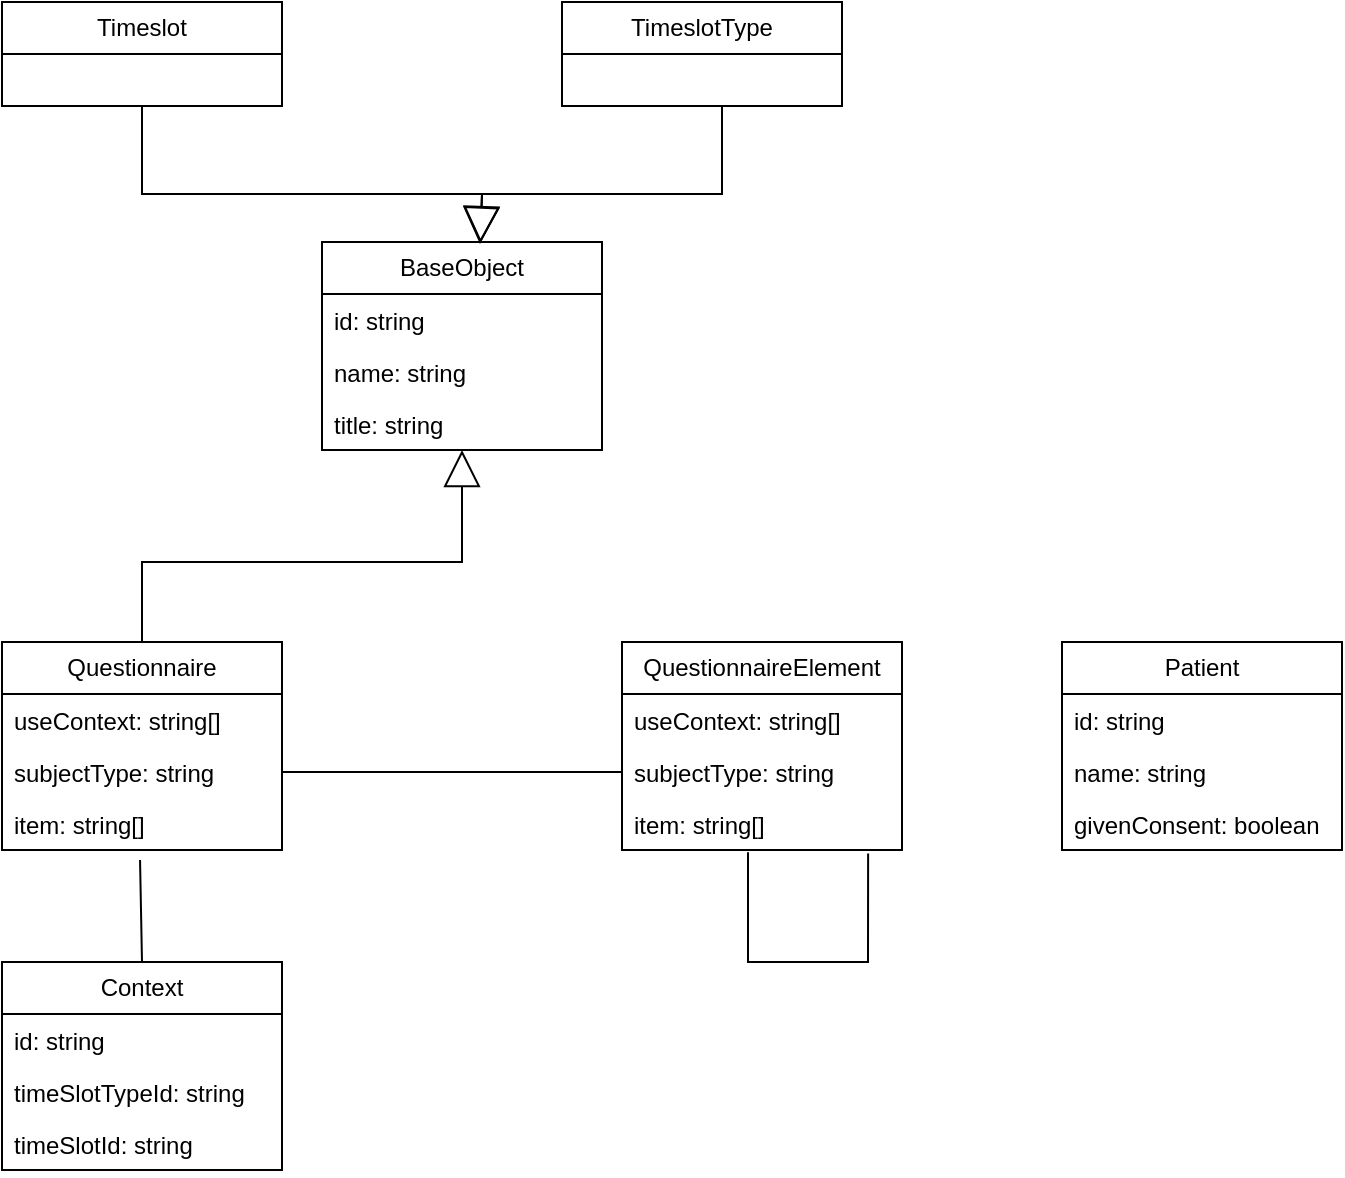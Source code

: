 <mxfile version="22.0.4" type="device">
  <diagram name="Seite-1" id="6eKCaiLgtYtoxZPO9Bs-">
    <mxGraphModel dx="1434" dy="754" grid="1" gridSize="10" guides="1" tooltips="1" connect="1" arrows="1" fold="1" page="1" pageScale="1" pageWidth="827" pageHeight="1169" math="0" shadow="0">
      <root>
        <mxCell id="0" />
        <mxCell id="1" parent="0" />
        <mxCell id="gF0RpljvAAI6qkGw8h9S-1" value="BaseObject" style="swimlane;fontStyle=0;childLayout=stackLayout;horizontal=1;startSize=26;fillColor=none;horizontalStack=0;resizeParent=1;resizeParentMax=0;resizeLast=0;collapsible=1;marginBottom=0;whiteSpace=wrap;html=1;" vertex="1" parent="1">
          <mxGeometry x="240" y="160" width="140" height="104" as="geometry" />
        </mxCell>
        <mxCell id="gF0RpljvAAI6qkGw8h9S-2" value="id: string" style="text;strokeColor=none;fillColor=none;align=left;verticalAlign=top;spacingLeft=4;spacingRight=4;overflow=hidden;rotatable=0;points=[[0,0.5],[1,0.5]];portConstraint=eastwest;whiteSpace=wrap;html=1;" vertex="1" parent="gF0RpljvAAI6qkGw8h9S-1">
          <mxGeometry y="26" width="140" height="26" as="geometry" />
        </mxCell>
        <mxCell id="gF0RpljvAAI6qkGw8h9S-5" value="name: string" style="text;strokeColor=none;fillColor=none;align=left;verticalAlign=top;spacingLeft=4;spacingRight=4;overflow=hidden;rotatable=0;points=[[0,0.5],[1,0.5]];portConstraint=eastwest;whiteSpace=wrap;html=1;" vertex="1" parent="gF0RpljvAAI6qkGw8h9S-1">
          <mxGeometry y="52" width="140" height="26" as="geometry" />
        </mxCell>
        <mxCell id="gF0RpljvAAI6qkGw8h9S-4" value="title: string" style="text;strokeColor=none;fillColor=none;align=left;verticalAlign=top;spacingLeft=4;spacingRight=4;overflow=hidden;rotatable=0;points=[[0,0.5],[1,0.5]];portConstraint=eastwest;whiteSpace=wrap;html=1;" vertex="1" parent="gF0RpljvAAI6qkGw8h9S-1">
          <mxGeometry y="78" width="140" height="26" as="geometry" />
        </mxCell>
        <mxCell id="gF0RpljvAAI6qkGw8h9S-6" value="Timeslot" style="swimlane;fontStyle=0;childLayout=stackLayout;horizontal=1;startSize=26;fillColor=none;horizontalStack=0;resizeParent=1;resizeParentMax=0;resizeLast=0;collapsible=1;marginBottom=0;whiteSpace=wrap;html=1;" vertex="1" parent="1">
          <mxGeometry x="80" y="40" width="140" height="52" as="geometry" />
        </mxCell>
        <mxCell id="gF0RpljvAAI6qkGw8h9S-10" value="TimeslotType" style="swimlane;fontStyle=0;childLayout=stackLayout;horizontal=1;startSize=26;fillColor=none;horizontalStack=0;resizeParent=1;resizeParentMax=0;resizeLast=0;collapsible=1;marginBottom=0;whiteSpace=wrap;html=1;" vertex="1" parent="1">
          <mxGeometry x="360" y="40" width="140" height="52" as="geometry" />
        </mxCell>
        <mxCell id="gF0RpljvAAI6qkGw8h9S-11" value="Context" style="swimlane;fontStyle=0;childLayout=stackLayout;horizontal=1;startSize=26;fillColor=none;horizontalStack=0;resizeParent=1;resizeParentMax=0;resizeLast=0;collapsible=1;marginBottom=0;whiteSpace=wrap;html=1;" vertex="1" parent="1">
          <mxGeometry x="80" y="520" width="140" height="104" as="geometry" />
        </mxCell>
        <mxCell id="gF0RpljvAAI6qkGw8h9S-12" value="id: string" style="text;strokeColor=none;fillColor=none;align=left;verticalAlign=top;spacingLeft=4;spacingRight=4;overflow=hidden;rotatable=0;points=[[0,0.5],[1,0.5]];portConstraint=eastwest;whiteSpace=wrap;html=1;" vertex="1" parent="gF0RpljvAAI6qkGw8h9S-11">
          <mxGeometry y="26" width="140" height="26" as="geometry" />
        </mxCell>
        <mxCell id="gF0RpljvAAI6qkGw8h9S-13" value="timeSlotTypeId: string" style="text;strokeColor=none;fillColor=none;align=left;verticalAlign=top;spacingLeft=4;spacingRight=4;overflow=hidden;rotatable=0;points=[[0,0.5],[1,0.5]];portConstraint=eastwest;whiteSpace=wrap;html=1;" vertex="1" parent="gF0RpljvAAI6qkGw8h9S-11">
          <mxGeometry y="52" width="140" height="26" as="geometry" />
        </mxCell>
        <mxCell id="gF0RpljvAAI6qkGw8h9S-14" value="timeSlotId: string" style="text;strokeColor=none;fillColor=none;align=left;verticalAlign=top;spacingLeft=4;spacingRight=4;overflow=hidden;rotatable=0;points=[[0,0.5],[1,0.5]];portConstraint=eastwest;whiteSpace=wrap;html=1;" vertex="1" parent="gF0RpljvAAI6qkGw8h9S-11">
          <mxGeometry y="78" width="140" height="26" as="geometry" />
        </mxCell>
        <mxCell id="gF0RpljvAAI6qkGw8h9S-19" value="Questionnaire" style="swimlane;fontStyle=0;childLayout=stackLayout;horizontal=1;startSize=26;fillColor=none;horizontalStack=0;resizeParent=1;resizeParentMax=0;resizeLast=0;collapsible=1;marginBottom=0;whiteSpace=wrap;html=1;" vertex="1" parent="1">
          <mxGeometry x="80" y="360" width="140" height="104" as="geometry" />
        </mxCell>
        <mxCell id="gF0RpljvAAI6qkGw8h9S-20" value="useContext: string[] " style="text;strokeColor=none;fillColor=none;align=left;verticalAlign=top;spacingLeft=4;spacingRight=4;overflow=hidden;rotatable=0;points=[[0,0.5],[1,0.5]];portConstraint=eastwest;whiteSpace=wrap;html=1;" vertex="1" parent="gF0RpljvAAI6qkGw8h9S-19">
          <mxGeometry y="26" width="140" height="26" as="geometry" />
        </mxCell>
        <mxCell id="gF0RpljvAAI6qkGw8h9S-21" value="subjectType: string" style="text;strokeColor=none;fillColor=none;align=left;verticalAlign=top;spacingLeft=4;spacingRight=4;overflow=hidden;rotatable=0;points=[[0,0.5],[1,0.5]];portConstraint=eastwest;whiteSpace=wrap;html=1;" vertex="1" parent="gF0RpljvAAI6qkGw8h9S-19">
          <mxGeometry y="52" width="140" height="26" as="geometry" />
        </mxCell>
        <mxCell id="gF0RpljvAAI6qkGw8h9S-22" value="item: string[]" style="text;strokeColor=none;fillColor=none;align=left;verticalAlign=top;spacingLeft=4;spacingRight=4;overflow=hidden;rotatable=0;points=[[0,0.5],[1,0.5]];portConstraint=eastwest;whiteSpace=wrap;html=1;" vertex="1" parent="gF0RpljvAAI6qkGw8h9S-19">
          <mxGeometry y="78" width="140" height="26" as="geometry" />
        </mxCell>
        <mxCell id="gF0RpljvAAI6qkGw8h9S-23" value="QuestionnaireElement" style="swimlane;fontStyle=0;childLayout=stackLayout;horizontal=1;startSize=26;fillColor=none;horizontalStack=0;resizeParent=1;resizeParentMax=0;resizeLast=0;collapsible=1;marginBottom=0;whiteSpace=wrap;html=1;" vertex="1" parent="1">
          <mxGeometry x="390" y="360" width="140" height="104" as="geometry" />
        </mxCell>
        <mxCell id="gF0RpljvAAI6qkGw8h9S-24" value="useContext: string[] " style="text;strokeColor=none;fillColor=none;align=left;verticalAlign=top;spacingLeft=4;spacingRight=4;overflow=hidden;rotatable=0;points=[[0,0.5],[1,0.5]];portConstraint=eastwest;whiteSpace=wrap;html=1;" vertex="1" parent="gF0RpljvAAI6qkGw8h9S-23">
          <mxGeometry y="26" width="140" height="26" as="geometry" />
        </mxCell>
        <mxCell id="gF0RpljvAAI6qkGw8h9S-25" value="subjectType: string" style="text;strokeColor=none;fillColor=none;align=left;verticalAlign=top;spacingLeft=4;spacingRight=4;overflow=hidden;rotatable=0;points=[[0,0.5],[1,0.5]];portConstraint=eastwest;whiteSpace=wrap;html=1;" vertex="1" parent="gF0RpljvAAI6qkGw8h9S-23">
          <mxGeometry y="52" width="140" height="26" as="geometry" />
        </mxCell>
        <mxCell id="gF0RpljvAAI6qkGw8h9S-26" value="item: string[]" style="text;strokeColor=none;fillColor=none;align=left;verticalAlign=top;spacingLeft=4;spacingRight=4;overflow=hidden;rotatable=0;points=[[0,0.5],[1,0.5]];portConstraint=eastwest;whiteSpace=wrap;html=1;" vertex="1" parent="gF0RpljvAAI6qkGw8h9S-23">
          <mxGeometry y="78" width="140" height="26" as="geometry" />
        </mxCell>
        <mxCell id="gF0RpljvAAI6qkGw8h9S-36" value="" style="endArrow=none;html=1;rounded=0;entryX=0.45;entryY=1.044;entryDx=0;entryDy=0;entryPerimeter=0;exitX=0.879;exitY=1.066;exitDx=0;exitDy=0;exitPerimeter=0;" edge="1" parent="gF0RpljvAAI6qkGw8h9S-23" source="gF0RpljvAAI6qkGw8h9S-26" target="gF0RpljvAAI6qkGw8h9S-26">
          <mxGeometry width="50" height="50" relative="1" as="geometry">
            <mxPoint x="140" y="160" as="sourcePoint" />
            <mxPoint x="90" y="140" as="targetPoint" />
            <Array as="points">
              <mxPoint x="123" y="160" />
              <mxPoint x="63" y="160" />
            </Array>
          </mxGeometry>
        </mxCell>
        <mxCell id="gF0RpljvAAI6qkGw8h9S-27" value="Patient" style="swimlane;fontStyle=0;childLayout=stackLayout;horizontal=1;startSize=26;fillColor=none;horizontalStack=0;resizeParent=1;resizeParentMax=0;resizeLast=0;collapsible=1;marginBottom=0;whiteSpace=wrap;html=1;" vertex="1" parent="1">
          <mxGeometry x="610" y="360" width="140" height="104" as="geometry" />
        </mxCell>
        <mxCell id="gF0RpljvAAI6qkGw8h9S-28" value="id: string" style="text;strokeColor=none;fillColor=none;align=left;verticalAlign=top;spacingLeft=4;spacingRight=4;overflow=hidden;rotatable=0;points=[[0,0.5],[1,0.5]];portConstraint=eastwest;whiteSpace=wrap;html=1;" vertex="1" parent="gF0RpljvAAI6qkGw8h9S-27">
          <mxGeometry y="26" width="140" height="26" as="geometry" />
        </mxCell>
        <mxCell id="gF0RpljvAAI6qkGw8h9S-29" value="name: string" style="text;strokeColor=none;fillColor=none;align=left;verticalAlign=top;spacingLeft=4;spacingRight=4;overflow=hidden;rotatable=0;points=[[0,0.5],[1,0.5]];portConstraint=eastwest;whiteSpace=wrap;html=1;" vertex="1" parent="gF0RpljvAAI6qkGw8h9S-27">
          <mxGeometry y="52" width="140" height="26" as="geometry" />
        </mxCell>
        <mxCell id="gF0RpljvAAI6qkGw8h9S-30" value="givenConsent: boolean" style="text;strokeColor=none;fillColor=none;align=left;verticalAlign=top;spacingLeft=4;spacingRight=4;overflow=hidden;rotatable=0;points=[[0,0.5],[1,0.5]];portConstraint=eastwest;whiteSpace=wrap;html=1;" vertex="1" parent="gF0RpljvAAI6qkGw8h9S-27">
          <mxGeometry y="78" width="140" height="26" as="geometry" />
        </mxCell>
        <mxCell id="gF0RpljvAAI6qkGw8h9S-32" value="" style="endArrow=block;endSize=16;endFill=0;html=1;rounded=0;entryX=0.5;entryY=1;entryDx=0;entryDy=0;exitX=0.5;exitY=0;exitDx=0;exitDy=0;" edge="1" parent="1" source="gF0RpljvAAI6qkGw8h9S-19" target="gF0RpljvAAI6qkGw8h9S-1">
          <mxGeometry width="160" relative="1" as="geometry">
            <mxPoint x="280" y="310" as="sourcePoint" />
            <mxPoint x="440" y="310" as="targetPoint" />
            <Array as="points">
              <mxPoint x="150" y="320" />
              <mxPoint x="310" y="320" />
            </Array>
          </mxGeometry>
        </mxCell>
        <mxCell id="gF0RpljvAAI6qkGw8h9S-33" value="" style="endArrow=block;endSize=16;endFill=0;html=1;rounded=0;entryX=0.566;entryY=0.005;entryDx=0;entryDy=0;exitX=0.5;exitY=1;exitDx=0;exitDy=0;entryPerimeter=0;" edge="1" parent="1" source="gF0RpljvAAI6qkGw8h9S-6" target="gF0RpljvAAI6qkGw8h9S-1">
          <mxGeometry width="160" relative="1" as="geometry">
            <mxPoint x="170" y="176" as="sourcePoint" />
            <mxPoint x="330" y="80" as="targetPoint" />
            <Array as="points">
              <mxPoint x="150" y="136" />
              <mxPoint x="320" y="136" />
            </Array>
          </mxGeometry>
        </mxCell>
        <mxCell id="gF0RpljvAAI6qkGw8h9S-34" value="" style="endArrow=block;endSize=16;endFill=0;html=1;rounded=0;entryX=0.566;entryY=0.005;entryDx=0;entryDy=0;entryPerimeter=0;" edge="1" parent="1">
          <mxGeometry width="160" relative="1" as="geometry">
            <mxPoint x="440" y="92" as="sourcePoint" />
            <mxPoint x="319" y="161" as="targetPoint" />
            <Array as="points">
              <mxPoint x="440" y="120" />
              <mxPoint x="440" y="136" />
              <mxPoint x="320" y="136" />
            </Array>
          </mxGeometry>
        </mxCell>
        <mxCell id="gF0RpljvAAI6qkGw8h9S-35" value="" style="endArrow=none;html=1;rounded=0;exitX=1;exitY=0.5;exitDx=0;exitDy=0;entryX=0;entryY=0.5;entryDx=0;entryDy=0;" edge="1" parent="1" source="gF0RpljvAAI6qkGw8h9S-21" target="gF0RpljvAAI6qkGw8h9S-25">
          <mxGeometry width="50" height="50" relative="1" as="geometry">
            <mxPoint x="280" y="440" as="sourcePoint" />
            <mxPoint x="330" y="390" as="targetPoint" />
          </mxGeometry>
        </mxCell>
        <mxCell id="gF0RpljvAAI6qkGw8h9S-38" value="" style="endArrow=none;html=1;rounded=0;entryX=0.5;entryY=0;entryDx=0;entryDy=0;exitX=0.493;exitY=1.192;exitDx=0;exitDy=0;exitPerimeter=0;" edge="1" parent="1" source="gF0RpljvAAI6qkGw8h9S-22" target="gF0RpljvAAI6qkGw8h9S-11">
          <mxGeometry width="50" height="50" relative="1" as="geometry">
            <mxPoint x="152" y="468" as="sourcePoint" />
            <mxPoint x="200" y="-10" as="targetPoint" />
          </mxGeometry>
        </mxCell>
      </root>
    </mxGraphModel>
  </diagram>
</mxfile>
